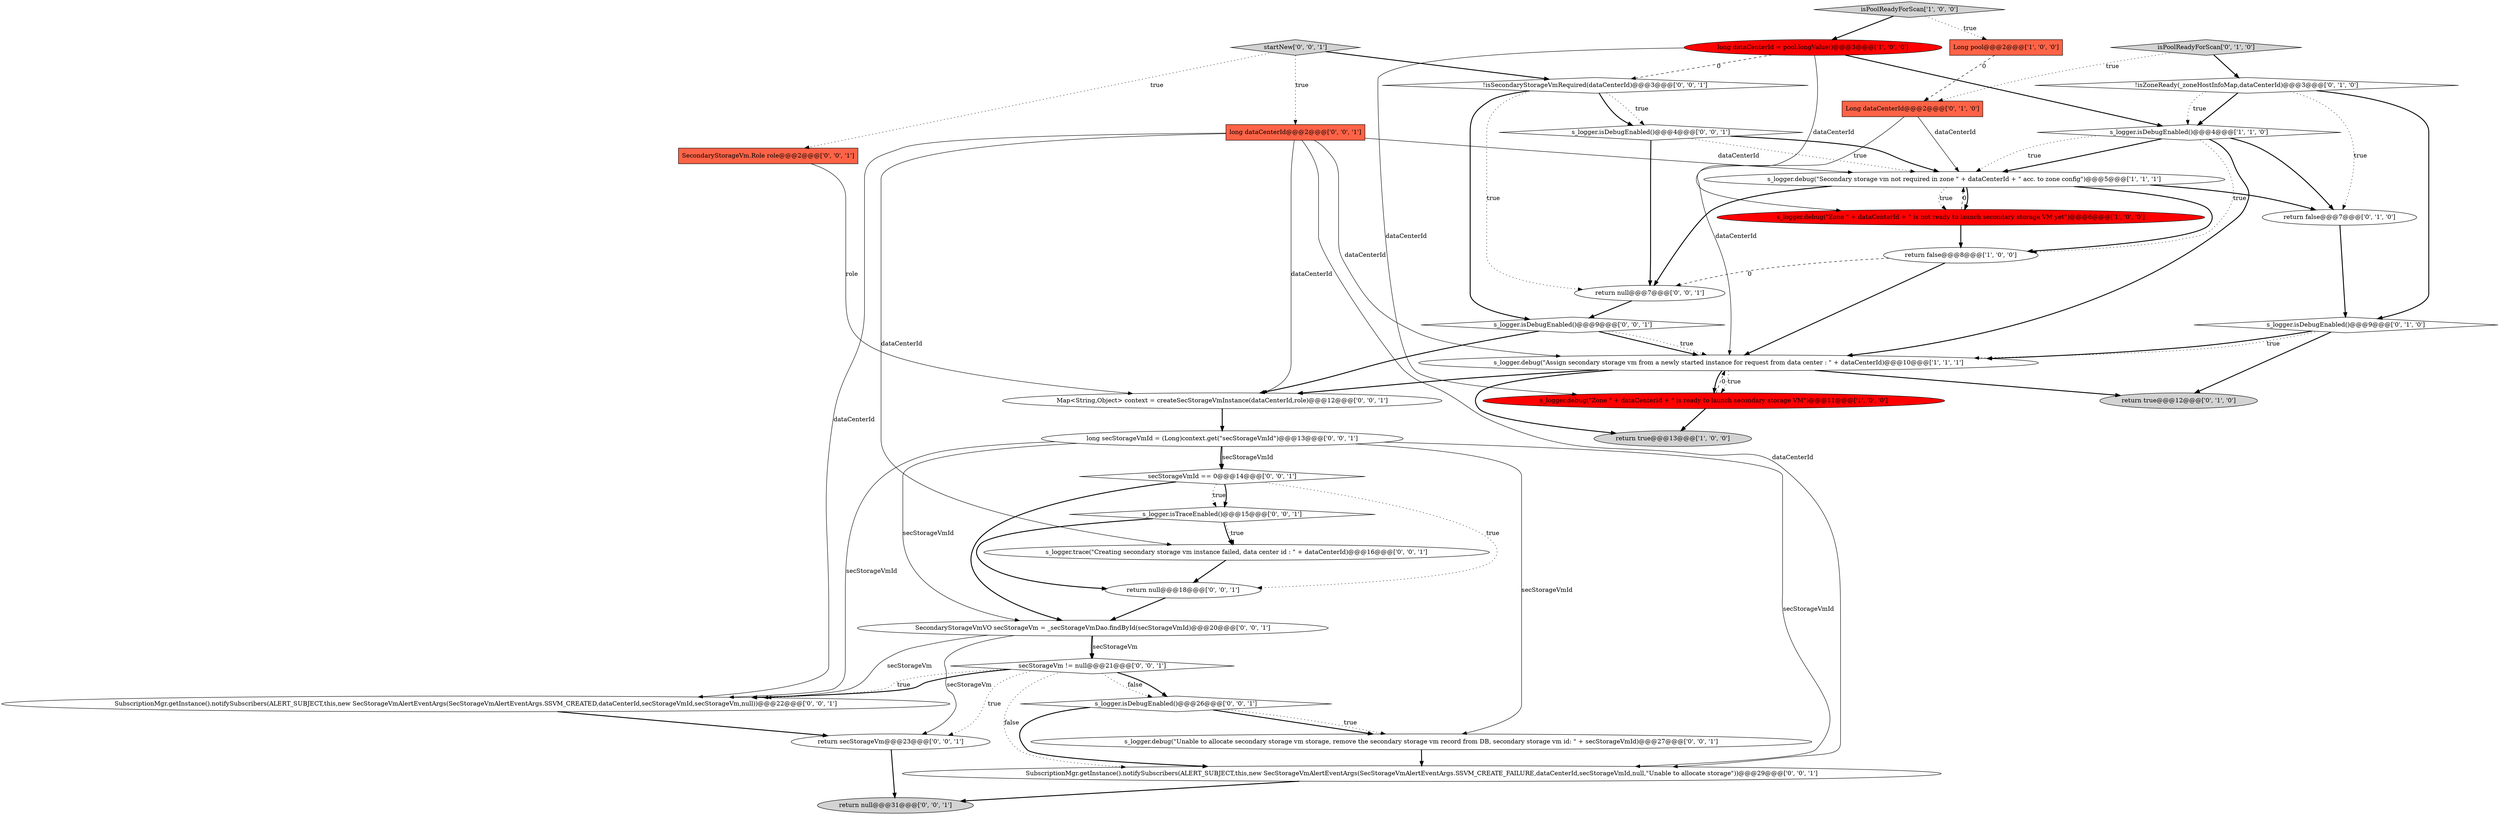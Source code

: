 digraph {
31 [style = filled, label = "return null@@@31@@@['0', '0', '1']", fillcolor = lightgray, shape = ellipse image = "AAA0AAABBB3BBB"];
9 [style = filled, label = "long dataCenterId = pool.longValue()@@@3@@@['1', '0', '0']", fillcolor = red, shape = ellipse image = "AAA1AAABBB1BBB"];
11 [style = filled, label = "!isZoneReady(_zoneHostInfoMap,dataCenterId)@@@3@@@['0', '1', '0']", fillcolor = white, shape = diamond image = "AAA0AAABBB2BBB"];
13 [style = filled, label = "return false@@@7@@@['0', '1', '0']", fillcolor = white, shape = ellipse image = "AAA0AAABBB2BBB"];
17 [style = filled, label = "SubscriptionMgr.getInstance().notifySubscribers(ALERT_SUBJECT,this,new SecStorageVmAlertEventArgs(SecStorageVmAlertEventArgs.SSVM_CREATED,dataCenterId,secStorageVmId,secStorageVm,null))@@@22@@@['0', '0', '1']", fillcolor = white, shape = ellipse image = "AAA0AAABBB3BBB"];
0 [style = filled, label = "s_logger.debug(\"Zone \" + dataCenterId + \" is not ready to launch secondary storage VM yet\")@@@6@@@['1', '0', '0']", fillcolor = red, shape = ellipse image = "AAA1AAABBB1BBB"];
1 [style = filled, label = "return false@@@8@@@['1', '0', '0']", fillcolor = white, shape = ellipse image = "AAA0AAABBB1BBB"];
14 [style = filled, label = "isPoolReadyForScan['0', '1', '0']", fillcolor = lightgray, shape = diamond image = "AAA0AAABBB2BBB"];
16 [style = filled, label = "Map<String,Object> context = createSecStorageVmInstance(dataCenterId,role)@@@12@@@['0', '0', '1']", fillcolor = white, shape = ellipse image = "AAA0AAABBB3BBB"];
34 [style = filled, label = "return null@@@7@@@['0', '0', '1']", fillcolor = white, shape = ellipse image = "AAA0AAABBB3BBB"];
23 [style = filled, label = "s_logger.isTraceEnabled()@@@15@@@['0', '0', '1']", fillcolor = white, shape = diamond image = "AAA0AAABBB3BBB"];
24 [style = filled, label = "long dataCenterId@@@2@@@['0', '0', '1']", fillcolor = tomato, shape = box image = "AAA0AAABBB3BBB"];
21 [style = filled, label = "return secStorageVm@@@23@@@['0', '0', '1']", fillcolor = white, shape = ellipse image = "AAA0AAABBB3BBB"];
15 [style = filled, label = "return true@@@12@@@['0', '1', '0']", fillcolor = lightgray, shape = ellipse image = "AAA0AAABBB2BBB"];
33 [style = filled, label = "SubscriptionMgr.getInstance().notifySubscribers(ALERT_SUBJECT,this,new SecStorageVmAlertEventArgs(SecStorageVmAlertEventArgs.SSVM_CREATE_FAILURE,dataCenterId,secStorageVmId,null,\"Unable to allocate storage\"))@@@29@@@['0', '0', '1']", fillcolor = white, shape = ellipse image = "AAA0AAABBB3BBB"];
35 [style = filled, label = "secStorageVm != null@@@21@@@['0', '0', '1']", fillcolor = white, shape = diamond image = "AAA0AAABBB3BBB"];
19 [style = filled, label = "secStorageVmId == 0@@@14@@@['0', '0', '1']", fillcolor = white, shape = diamond image = "AAA0AAABBB3BBB"];
29 [style = filled, label = "s_logger.isDebugEnabled()@@@4@@@['0', '0', '1']", fillcolor = white, shape = diamond image = "AAA0AAABBB3BBB"];
30 [style = filled, label = "s_logger.isDebugEnabled()@@@26@@@['0', '0', '1']", fillcolor = white, shape = diamond image = "AAA0AAABBB3BBB"];
7 [style = filled, label = "isPoolReadyForScan['1', '0', '0']", fillcolor = lightgray, shape = diamond image = "AAA0AAABBB1BBB"];
32 [style = filled, label = "!isSecondaryStorageVmRequired(dataCenterId)@@@3@@@['0', '0', '1']", fillcolor = white, shape = diamond image = "AAA0AAABBB3BBB"];
20 [style = filled, label = "s_logger.isDebugEnabled()@@@9@@@['0', '0', '1']", fillcolor = white, shape = diamond image = "AAA0AAABBB3BBB"];
22 [style = filled, label = "startNew['0', '0', '1']", fillcolor = lightgray, shape = diamond image = "AAA0AAABBB3BBB"];
25 [style = filled, label = "return null@@@18@@@['0', '0', '1']", fillcolor = white, shape = ellipse image = "AAA0AAABBB3BBB"];
27 [style = filled, label = "SecondaryStorageVmVO secStorageVm = _secStorageVmDao.findById(secStorageVmId)@@@20@@@['0', '0', '1']", fillcolor = white, shape = ellipse image = "AAA0AAABBB3BBB"];
8 [style = filled, label = "Long pool@@@2@@@['1', '0', '0']", fillcolor = tomato, shape = box image = "AAA1AAABBB1BBB"];
2 [style = filled, label = "s_logger.debug(\"Assign secondary storage vm from a newly started instance for request from data center : \" + dataCenterId)@@@10@@@['1', '1', '1']", fillcolor = white, shape = ellipse image = "AAA0AAABBB1BBB"];
10 [style = filled, label = "Long dataCenterId@@@2@@@['0', '1', '0']", fillcolor = tomato, shape = box image = "AAA1AAABBB2BBB"];
5 [style = filled, label = "s_logger.debug(\"Zone \" + dataCenterId + \" is ready to launch secondary storage VM\")@@@11@@@['1', '0', '0']", fillcolor = red, shape = ellipse image = "AAA1AAABBB1BBB"];
18 [style = filled, label = "s_logger.trace(\"Creating secondary storage vm instance failed, data center id : \" + dataCenterId)@@@16@@@['0', '0', '1']", fillcolor = white, shape = ellipse image = "AAA0AAABBB3BBB"];
28 [style = filled, label = "SecondaryStorageVm.Role role@@@2@@@['0', '0', '1']", fillcolor = tomato, shape = box image = "AAA0AAABBB3BBB"];
36 [style = filled, label = "s_logger.debug(\"Unable to allocate secondary storage vm storage, remove the secondary storage vm record from DB, secondary storage vm id: \" + secStorageVmId)@@@27@@@['0', '0', '1']", fillcolor = white, shape = ellipse image = "AAA0AAABBB3BBB"];
3 [style = filled, label = "s_logger.debug(\"Secondary storage vm not required in zone \" + dataCenterId + \" acc. to zone config\")@@@5@@@['1', '1', '1']", fillcolor = white, shape = ellipse image = "AAA0AAABBB1BBB"];
12 [style = filled, label = "s_logger.isDebugEnabled()@@@9@@@['0', '1', '0']", fillcolor = white, shape = diamond image = "AAA0AAABBB2BBB"];
4 [style = filled, label = "s_logger.isDebugEnabled()@@@4@@@['1', '1', '0']", fillcolor = white, shape = diamond image = "AAA0AAABBB1BBB"];
26 [style = filled, label = "long secStorageVmId = (Long)context.get(\"secStorageVmId\")@@@13@@@['0', '0', '1']", fillcolor = white, shape = ellipse image = "AAA0AAABBB3BBB"];
6 [style = filled, label = "return true@@@13@@@['1', '0', '0']", fillcolor = lightgray, shape = ellipse image = "AAA0AAABBB1BBB"];
8->10 [style = dashed, label="0"];
34->20 [style = bold, label=""];
4->1 [style = dotted, label="true"];
2->6 [style = bold, label=""];
24->3 [style = solid, label="dataCenterId"];
30->36 [style = bold, label=""];
29->34 [style = bold, label=""];
36->33 [style = bold, label=""];
3->34 [style = bold, label=""];
7->9 [style = bold, label=""];
12->2 [style = bold, label=""];
21->31 [style = bold, label=""];
27->35 [style = solid, label="secStorageVm"];
20->16 [style = bold, label=""];
24->33 [style = solid, label="dataCenterId"];
23->18 [style = dotted, label="true"];
2->15 [style = bold, label=""];
3->0 [style = dotted, label="true"];
24->17 [style = solid, label="dataCenterId"];
26->19 [style = solid, label="secStorageVmId"];
35->30 [style = dotted, label="false"];
14->11 [style = bold, label=""];
32->20 [style = bold, label=""];
17->21 [style = bold, label=""];
2->16 [style = bold, label=""];
4->3 [style = bold, label=""];
23->25 [style = bold, label=""];
26->17 [style = solid, label="secStorageVmId"];
0->3 [style = dashed, label="0"];
1->34 [style = dashed, label="0"];
12->2 [style = dotted, label="true"];
16->26 [style = bold, label=""];
10->3 [style = solid, label="dataCenterId"];
22->32 [style = bold, label=""];
35->21 [style = dotted, label="true"];
11->12 [style = bold, label=""];
4->2 [style = bold, label=""];
11->13 [style = dotted, label="true"];
22->24 [style = dotted, label="true"];
24->18 [style = solid, label="dataCenterId"];
3->0 [style = bold, label=""];
10->2 [style = solid, label="dataCenterId"];
25->27 [style = bold, label=""];
9->5 [style = solid, label="dataCenterId"];
27->17 [style = solid, label="secStorageVm"];
13->12 [style = bold, label=""];
5->6 [style = bold, label=""];
35->17 [style = bold, label=""];
18->25 [style = bold, label=""];
7->8 [style = dotted, label="true"];
30->33 [style = bold, label=""];
3->1 [style = bold, label=""];
32->34 [style = dotted, label="true"];
27->21 [style = solid, label="secStorageVm"];
11->4 [style = bold, label=""];
4->13 [style = bold, label=""];
11->4 [style = dotted, label="true"];
5->2 [style = dashed, label="0"];
26->19 [style = bold, label=""];
26->36 [style = solid, label="secStorageVmId"];
27->35 [style = bold, label=""];
30->36 [style = dotted, label="true"];
9->32 [style = dashed, label="0"];
4->3 [style = dotted, label="true"];
0->1 [style = bold, label=""];
9->0 [style = solid, label="dataCenterId"];
1->2 [style = bold, label=""];
32->29 [style = dotted, label="true"];
2->5 [style = dotted, label="true"];
35->30 [style = bold, label=""];
26->27 [style = solid, label="secStorageVmId"];
29->3 [style = dotted, label="true"];
23->18 [style = bold, label=""];
26->33 [style = solid, label="secStorageVmId"];
2->5 [style = bold, label=""];
24->16 [style = solid, label="dataCenterId"];
19->25 [style = dotted, label="true"];
35->33 [style = dotted, label="false"];
9->4 [style = bold, label=""];
29->3 [style = bold, label=""];
12->15 [style = bold, label=""];
22->28 [style = dotted, label="true"];
19->23 [style = dotted, label="true"];
14->10 [style = dotted, label="true"];
20->2 [style = bold, label=""];
32->29 [style = bold, label=""];
24->2 [style = solid, label="dataCenterId"];
19->23 [style = bold, label=""];
19->27 [style = bold, label=""];
3->13 [style = bold, label=""];
33->31 [style = bold, label=""];
20->2 [style = dotted, label="true"];
35->17 [style = dotted, label="true"];
28->16 [style = solid, label="role"];
}
